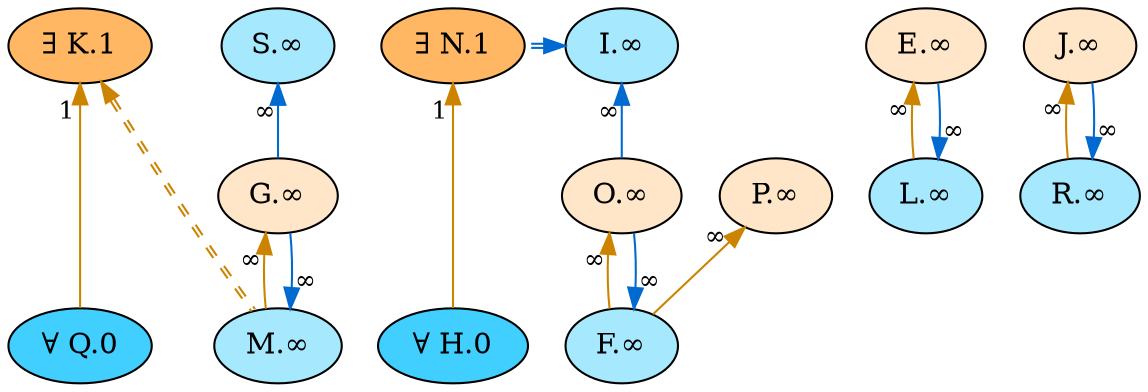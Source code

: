 digraph {
    // Node defaults can be set here if needed
    "Q" [style="filled" fillcolor="#40cfff" label="∀ Q.0" fontsize=14]
    "H" [style="filled" fillcolor="#40cfff" label="∀ H.0" fontsize=14]
    "N" [style="filled" fillcolor="#ffb763" label="∃ N.1" fontsize=14]
    "K" [style="filled" fillcolor="#ffb763" label="∃ K.1" fontsize=14]
    "E" [style="filled" fillcolor="#ffe6c9" label="E.∞" fontsize=14]
    "L" [style="filled" fillcolor="#a6e9ff" label="L.∞" fontsize=14]
    "O" [style="filled" fillcolor="#ffe6c9" label="O.∞" fontsize=14]
    "F" [style="filled" fillcolor="#a6e9ff" label="F.∞" fontsize=14]
    "J" [style="filled" fillcolor="#ffe6c9" label="J.∞" fontsize=14]
    "R" [style="filled" fillcolor="#a6e9ff" label="R.∞" fontsize=14]
    "G" [style="filled" fillcolor="#ffe6c9" label="G.∞" fontsize=14]
    "M" [style="filled" fillcolor="#a6e9ff" label="M.∞" fontsize=14]
    "I" [style="filled" fillcolor="#a6e9ff" label="I.∞" fontsize=14]
    "P" [style="filled" fillcolor="#ffe6c9" label="P.∞" fontsize=14]
    "S" [style="filled" fillcolor="#a6e9ff" label="S.∞" fontsize=14]
    edge[labeldistance=1.5 fontsize=12]
    "E" -> "L" [color="#cc8400" style="solid" dir="back" taillabel="∞" ]
    "L" -> "E" [color="#006ad1" style="solid" dir="back" taillabel="∞" ]
    "O" -> "F" [color="#cc8400" style="solid" dir="back" taillabel="∞" ]
    "F" -> "O" [color="#006ad1" style="solid" dir="back" taillabel="∞" ]
    "J" -> "R" [color="#cc8400" style="solid" dir="back" taillabel="∞" ]
    "R" -> "J" [color="#006ad1" style="solid" dir="back" taillabel="∞" ]
    "G" -> "M" [color="#cc8400" style="solid" dir="back" taillabel="∞" ]
    "M" -> "G" [color="#006ad1" style="solid" dir="back" taillabel="∞" ]
    "K" -> "Q" [color="#cc8400" style="solid" dir="back" taillabel="1" ]
    "N" -> "H" [color="#cc8400" style="solid" dir="back" taillabel="1" ]
    "I" -> "N" [color="#006ad1:#006ad1" style="dashed" dir="back" taillabel="" constraint=false]
    "I" -> "O" [color="#006ad1" style="solid" dir="back" taillabel="∞" ]
    "P" -> "F" [color="#cc8400" style="solid" dir="back" taillabel="∞" ]
    "K" -> "M" [color="#cc8400:#cc8400" style="dashed" dir="back" taillabel="" constraint=false]
    "S" -> "G" [color="#006ad1" style="solid" dir="back" taillabel="∞" ]
    {rank = max "Q" "H"}
    {rank = min "N" "K"}
}